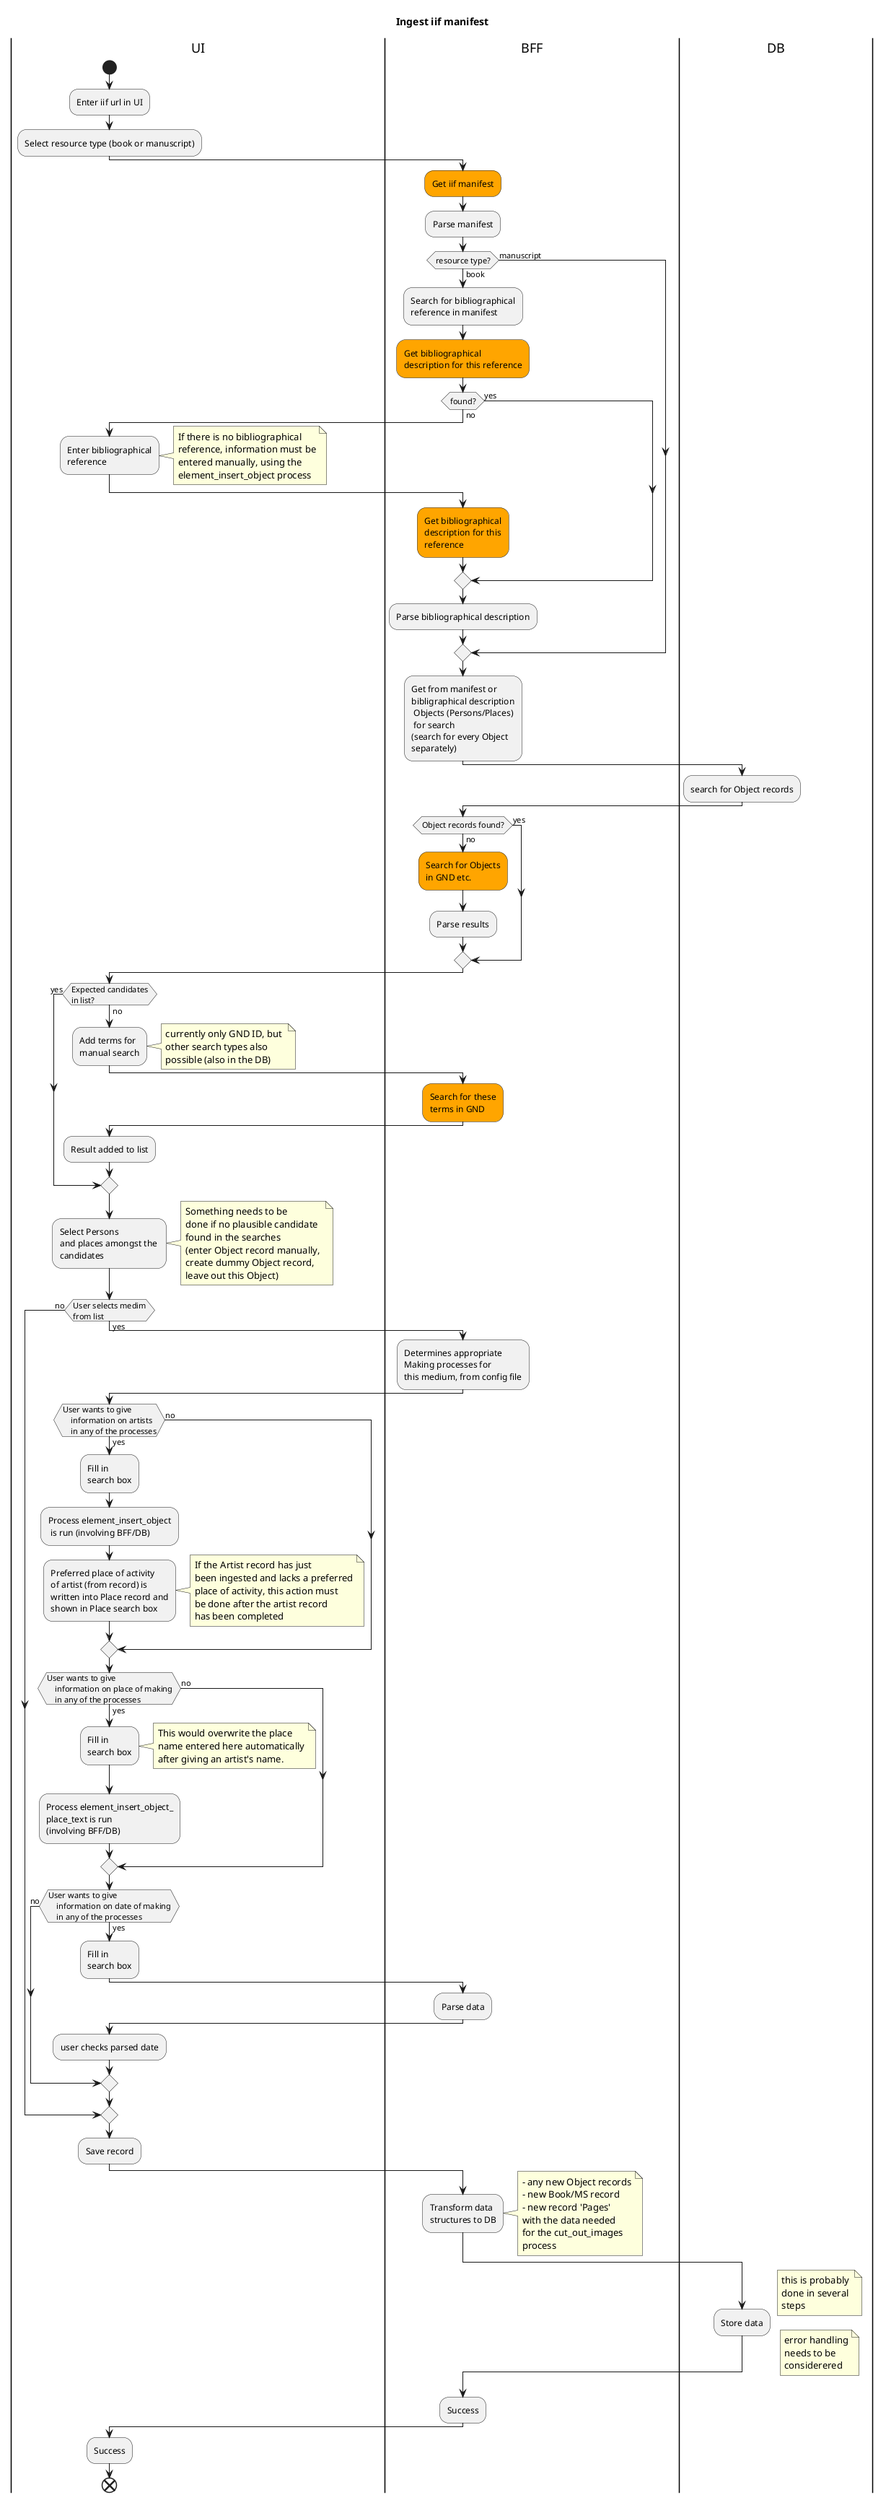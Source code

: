 @startuml
title Ingest iif manifest
|UI|
start
:Enter iif url in UI;
:Select resource type (book or manuscript);
|BFF|
#orange:Get iif manifest; 
:Parse manifest;
if (resource type?) then (manuscript)
else (book)
    :Search for bibliographical
    reference in manifest;
    #orange:Get bibliographical
    description for this reference;
    if (found?) then (yes)
    else (no)
        |UI| 
        :Enter bibliographical
        reference;
        note right
        If there is no bibliographical
        reference, information must be
        entered manually, using the
        element_insert_object process
        end note
        |BFF|
        #orange:Get bibliographical
        description for this
        reference;
    end if
    :Parse bibliographical description;
end if
:Get from manifest or
bibligraphical description
 Objects (Persons/Places)
 for search
(search for every Object
separately);
|DB|
:search for Object records;
|BFF|
if (Object records found?) then (yes)
    
else (no)
    #orange:Search for Objects 
    in GND etc.;
    :Parse results;
end if 

|UI|
if (Expected candidates
in list?) then (yes)
else (no)
    :Add terms for
    manual search;
    note right
    currently only GND ID, but 
    other search types also 
    possible (also in the DB)
    endnote
    |BFF|
    #orange:Search for these 
    terms in GND;
    |UI|
    :Result added to list;
endif
:Select Persons
and places amongst the 
candidates;
note right
Something needs to be 
done if no plausible candidate
found in the searches
(enter Object record manually, 
create dummy Object record,
leave out this Object)
endnote
if (User selects medim
from list) then (yes)    
    |BFF|
    :Determines appropriate
    Making processes for 
    this medium, from config file;
    |UI|
    if (User wants to give 
    information on artists
    in any of the processes) then (yes)
        :Fill in
        search box;
        :Process element_insert_object
         is run (involving BFF/DB);
                :Preferred place of activity 
        of artist (from record) is 
        written into Place record and
        shown in Place search box;
        note right
        If the Artist record has just
        been ingested and lacks a preferred
        place of activity, this action must
        be done after the artist record
        has been completed
        end note

    else (no)
    endif
    if (User wants to give 
    information on place of making
    in any of the processes) then (yes)
        :Fill in
        search box;
        note right
        This would overwrite the place
        name entered here automatically
        after giving an artist's name.
        end note

        :Process element_insert_object_
        place_text is run
        (involving BFF/DB);
    else (no)
    endif
    if (User wants to give
    information on date of making
    in any of the processes) then (yes)
        :Fill in
        search box;
        |BFF|
        :Parse data;
        |UI|
        :user checks parsed date;
    else (no)
    endif
else (no)
endif

:Save record;
|BFF|
:Transform data 
structures to DB;
note right
- any new Object records
- new Book/MS record
- new record 'Pages' 
with the data needed
for the cut_out_images
process
endnote
|DB|
:Store data;
note right
this is probably
done in several 
steps
end note
note right
error handling
needs to be
considerered
end note
|BFF|
:Success;
|UI|
:Success;
end

@enduml